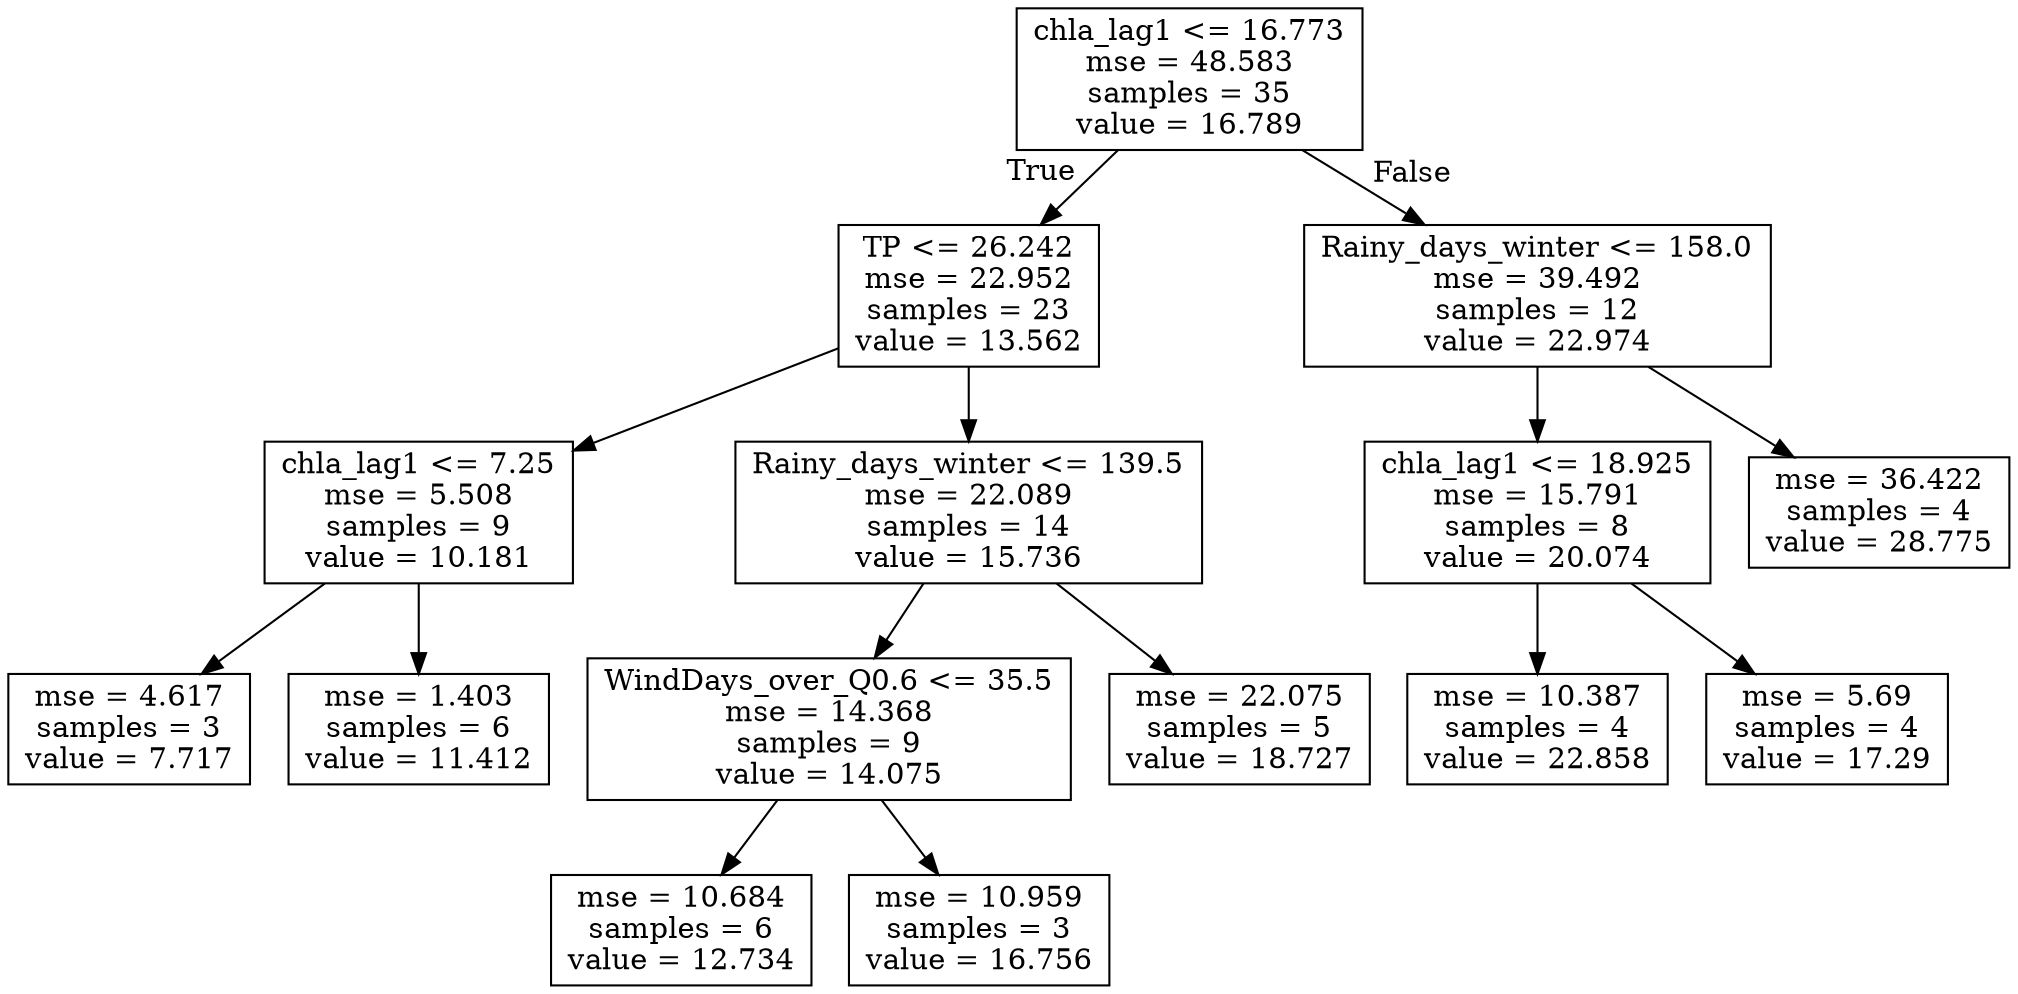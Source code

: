 digraph Tree {
node [shape=box] ;
0 [label="chla_lag1 <= 16.773\nmse = 48.583\nsamples = 35\nvalue = 16.789"] ;
1 [label="TP <= 26.242\nmse = 22.952\nsamples = 23\nvalue = 13.562"] ;
0 -> 1 [labeldistance=2.5, labelangle=45, headlabel="True"] ;
5 [label="chla_lag1 <= 7.25\nmse = 5.508\nsamples = 9\nvalue = 10.181"] ;
1 -> 5 ;
13 [label="mse = 4.617\nsamples = 3\nvalue = 7.717"] ;
5 -> 13 ;
14 [label="mse = 1.403\nsamples = 6\nvalue = 11.412"] ;
5 -> 14 ;
6 [label="Rainy_days_winter <= 139.5\nmse = 22.089\nsamples = 14\nvalue = 15.736"] ;
1 -> 6 ;
7 [label="WindDays_over_Q0.6 <= 35.5\nmse = 14.368\nsamples = 9\nvalue = 14.075"] ;
6 -> 7 ;
11 [label="mse = 10.684\nsamples = 6\nvalue = 12.734"] ;
7 -> 11 ;
12 [label="mse = 10.959\nsamples = 3\nvalue = 16.756"] ;
7 -> 12 ;
8 [label="mse = 22.075\nsamples = 5\nvalue = 18.727"] ;
6 -> 8 ;
2 [label="Rainy_days_winter <= 158.0\nmse = 39.492\nsamples = 12\nvalue = 22.974"] ;
0 -> 2 [labeldistance=2.5, labelangle=-45, headlabel="False"] ;
3 [label="chla_lag1 <= 18.925\nmse = 15.791\nsamples = 8\nvalue = 20.074"] ;
2 -> 3 ;
9 [label="mse = 10.387\nsamples = 4\nvalue = 22.858"] ;
3 -> 9 ;
10 [label="mse = 5.69\nsamples = 4\nvalue = 17.29"] ;
3 -> 10 ;
4 [label="mse = 36.422\nsamples = 4\nvalue = 28.775"] ;
2 -> 4 ;
}